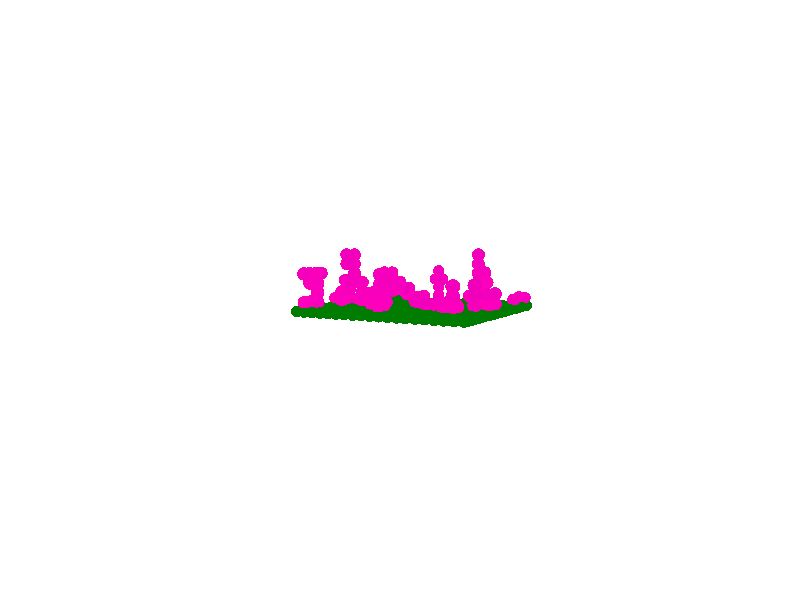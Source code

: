 #include "colors.inc"
#include "shapes.inc"
#include "textures.inc"
#include "metals.inc"
background{White}
union{light_source{<28.94,28.94,-61.38> color White shadowless}
sphere { <0,0,0>,0.600
texture{ pigment{ color rgb<0.0,0.2,0.0>}
finish{ phong 1 metallic}}}
sphere { <1,0,0>,0.600
texture{ pigment{ color rgb<0.0,0.2,0.0>}
finish{ phong 1 metallic}}}
sphere { <2,0,0>,0.600
texture{ pigment{ color rgb<0.0,0.2,0.0>}
finish{ phong 1 metallic}}}
sphere { <3,0,0>,0.600
texture{ pigment{ color rgb<0.0,0.2,0.0>}
finish{ phong 1 metallic}}}
sphere { <4,0,0>,0.600
texture{ pigment{ color rgb<0.0,0.2,0.0>}
finish{ phong 1 metallic}}}
sphere { <5,0,0>,0.600
texture{ pigment{ color rgb<0.0,0.2,0.0>}
finish{ phong 1 metallic}}}
sphere { <6,0,0>,0.600
texture{ pigment{ color rgb<0.0,0.2,0.0>}
finish{ phong 1 metallic}}}
sphere { <7,0,0>,0.600
texture{ pigment{ color rgb<0.0,0.2,0.0>}
finish{ phong 1 metallic}}}
sphere { <8,0,0>,0.600
texture{ pigment{ color rgb<0.0,0.2,0.0>}
finish{ phong 1 metallic}}}
sphere { <9,0,0>,0.600
texture{ pigment{ color rgb<0.0,0.2,0.0>}
finish{ phong 1 metallic}}}
sphere { <10,0,0>,0.600
texture{ pigment{ color rgb<0.0,0.2,0.0>}
finish{ phong 1 metallic}}}
sphere { <11,0,0>,0.600
texture{ pigment{ color rgb<0.0,0.2,0.0>}
finish{ phong 1 metallic}}}
sphere { <12,0,0>,0.600
texture{ pigment{ color rgb<0.0,0.2,0.0>}
finish{ phong 1 metallic}}}
sphere { <13,0,0>,0.600
texture{ pigment{ color rgb<0.0,0.2,0.0>}
finish{ phong 1 metallic}}}
sphere { <14,0,0>,0.600
texture{ pigment{ color rgb<0.0,0.2,0.0>}
finish{ phong 1 metallic}}}
sphere { <15,0,0>,0.600
texture{ pigment{ color rgb<0.0,0.2,0.0>}
finish{ phong 1 metallic}}}
sphere { <16,0,0>,0.600
texture{ pigment{ color rgb<0.0,0.2,0.0>}
finish{ phong 1 metallic}}}
sphere { <17,0,0>,0.600
texture{ pigment{ color rgb<0.0,0.2,0.0>}
finish{ phong 1 metallic}}}
sphere { <18,0,0>,0.600
texture{ pigment{ color rgb<0.0,0.2,0.0>}
finish{ phong 1 metallic}}}
sphere { <19,0,0>,0.600
texture{ pigment{ color rgb<0.0,0.2,0.0>}
finish{ phong 1 metallic}}}
sphere { <0,0,1>,0.600
texture{ pigment{ color rgb<0.0,0.2,0.0>}
finish{ phong 1 metallic}}}
sphere { <1,0,1>,0.600
texture{ pigment{ color rgb<0.0,0.2,0.0>}
finish{ phong 1 metallic}}}
sphere { <2,0,1>,0.600
texture{ pigment{ color rgb<0.0,0.2,0.0>}
finish{ phong 1 metallic}}}
sphere { <3,0,1>,0.600
texture{ pigment{ color rgb<0.0,0.2,0.0>}
finish{ phong 1 metallic}}}
sphere { <4,0,1>,0.600
texture{ pigment{ color rgb<0.0,0.2,0.0>}
finish{ phong 1 metallic}}}
sphere { <5,0,1>,0.600
texture{ pigment{ color rgb<0.0,0.2,0.0>}
finish{ phong 1 metallic}}}
sphere { <6,0,1>,0.600
texture{ pigment{ color rgb<0.0,0.2,0.0>}
finish{ phong 1 metallic}}}
sphere { <7,0,1>,0.600
texture{ pigment{ color rgb<0.0,0.2,0.0>}
finish{ phong 1 metallic}}}
sphere { <8,0,1>,0.600
texture{ pigment{ color rgb<0.0,0.2,0.0>}
finish{ phong 1 metallic}}}
sphere { <9,0,1>,0.600
texture{ pigment{ color rgb<0.0,0.2,0.0>}
finish{ phong 1 metallic}}}
sphere { <10,0,1>,0.600
texture{ pigment{ color rgb<0.0,0.2,0.0>}
finish{ phong 1 metallic}}}
sphere { <11,0,1>,0.600
texture{ pigment{ color rgb<0.0,0.2,0.0>}
finish{ phong 1 metallic}}}
sphere { <12,0,1>,0.600
texture{ pigment{ color rgb<0.0,0.2,0.0>}
finish{ phong 1 metallic}}}
sphere { <13,0,1>,0.600
texture{ pigment{ color rgb<0.0,0.2,0.0>}
finish{ phong 1 metallic}}}
sphere { <14,0,1>,0.600
texture{ pigment{ color rgb<0.0,0.2,0.0>}
finish{ phong 1 metallic}}}
sphere { <15,0,1>,0.600
texture{ pigment{ color rgb<0.0,0.2,0.0>}
finish{ phong 1 metallic}}}
sphere { <16,0,1>,0.600
texture{ pigment{ color rgb<0.0,0.2,0.0>}
finish{ phong 1 metallic}}}
sphere { <17,0,1>,0.600
texture{ pigment{ color rgb<0.0,0.2,0.0>}
finish{ phong 1 metallic}}}
sphere { <18,0,1>,0.600
texture{ pigment{ color rgb<0.0,0.2,0.0>}
finish{ phong 1 metallic}}}
sphere { <19,0,1>,0.600
texture{ pigment{ color rgb<0.0,0.2,0.0>}
finish{ phong 1 metallic}}}
sphere { <0,0,2>,0.600
texture{ pigment{ color rgb<0.0,0.2,0.0>}
finish{ phong 1 metallic}}}
sphere { <1,0,2>,0.600
texture{ pigment{ color rgb<0.0,0.2,0.0>}
finish{ phong 1 metallic}}}
sphere { <2,0,2>,0.600
texture{ pigment{ color rgb<0.0,0.2,0.0>}
finish{ phong 1 metallic}}}
sphere { <3,0,2>,0.600
texture{ pigment{ color rgb<0.0,0.2,0.0>}
finish{ phong 1 metallic}}}
sphere { <4,0,2>,0.600
texture{ pigment{ color rgb<0.0,0.2,0.0>}
finish{ phong 1 metallic}}}
sphere { <5,0,2>,0.600
texture{ pigment{ color rgb<0.0,0.2,0.0>}
finish{ phong 1 metallic}}}
sphere { <6,0,2>,0.600
texture{ pigment{ color rgb<0.0,0.2,0.0>}
finish{ phong 1 metallic}}}
sphere { <7,0,2>,0.600
texture{ pigment{ color rgb<0.0,0.2,0.0>}
finish{ phong 1 metallic}}}
sphere { <8,0,2>,0.600
texture{ pigment{ color rgb<0.0,0.2,0.0>}
finish{ phong 1 metallic}}}
sphere { <9,0,2>,0.600
texture{ pigment{ color rgb<0.0,0.2,0.0>}
finish{ phong 1 metallic}}}
sphere { <10,0,2>,0.600
texture{ pigment{ color rgb<0.0,0.2,0.0>}
finish{ phong 1 metallic}}}
sphere { <11,0,2>,0.600
texture{ pigment{ color rgb<0.0,0.2,0.0>}
finish{ phong 1 metallic}}}
sphere { <12,0,2>,0.600
texture{ pigment{ color rgb<0.0,0.2,0.0>}
finish{ phong 1 metallic}}}
sphere { <13,0,2>,0.600
texture{ pigment{ color rgb<0.0,0.2,0.0>}
finish{ phong 1 metallic}}}
sphere { <14,0,2>,0.600
texture{ pigment{ color rgb<0.0,0.2,0.0>}
finish{ phong 1 metallic}}}
sphere { <15,0,2>,0.600
texture{ pigment{ color rgb<0.0,0.2,0.0>}
finish{ phong 1 metallic}}}
sphere { <16,0,2>,0.600
texture{ pigment{ color rgb<0.0,0.2,0.0>}
finish{ phong 1 metallic}}}
sphere { <17,0,2>,0.600
texture{ pigment{ color rgb<0.0,0.2,0.0>}
finish{ phong 1 metallic}}}
sphere { <18,0,2>,0.600
texture{ pigment{ color rgb<0.0,0.2,0.0>}
finish{ phong 1 metallic}}}
sphere { <19,0,2>,0.600
texture{ pigment{ color rgb<0.0,0.2,0.0>}
finish{ phong 1 metallic}}}
sphere { <0,0,3>,0.600
texture{ pigment{ color rgb<0.0,0.2,0.0>}
finish{ phong 1 metallic}}}
sphere { <1,0,3>,0.600
texture{ pigment{ color rgb<0.0,0.2,0.0>}
finish{ phong 1 metallic}}}
sphere { <2,0,3>,0.600
texture{ pigment{ color rgb<0.0,0.2,0.0>}
finish{ phong 1 metallic}}}
sphere { <3,0,3>,0.600
texture{ pigment{ color rgb<0.0,0.2,0.0>}
finish{ phong 1 metallic}}}
sphere { <4,0,3>,0.600
texture{ pigment{ color rgb<0.0,0.2,0.0>}
finish{ phong 1 metallic}}}
sphere { <5,0,3>,0.600
texture{ pigment{ color rgb<0.0,0.2,0.0>}
finish{ phong 1 metallic}}}
sphere { <6,0,3>,0.600
texture{ pigment{ color rgb<0.0,0.2,0.0>}
finish{ phong 1 metallic}}}
sphere { <7,0,3>,0.600
texture{ pigment{ color rgb<0.0,0.2,0.0>}
finish{ phong 1 metallic}}}
sphere { <8,0,3>,0.600
texture{ pigment{ color rgb<0.0,0.2,0.0>}
finish{ phong 1 metallic}}}
sphere { <9,0,3>,0.600
texture{ pigment{ color rgb<0.0,0.2,0.0>}
finish{ phong 1 metallic}}}
sphere { <10,0,3>,0.600
texture{ pigment{ color rgb<0.0,0.2,0.0>}
finish{ phong 1 metallic}}}
sphere { <11,0,3>,0.600
texture{ pigment{ color rgb<0.0,0.2,0.0>}
finish{ phong 1 metallic}}}
sphere { <12,0,3>,0.600
texture{ pigment{ color rgb<0.0,0.2,0.0>}
finish{ phong 1 metallic}}}
sphere { <13,0,3>,0.600
texture{ pigment{ color rgb<0.0,0.2,0.0>}
finish{ phong 1 metallic}}}
sphere { <14,0,3>,0.600
texture{ pigment{ color rgb<0.0,0.2,0.0>}
finish{ phong 1 metallic}}}
sphere { <15,0,3>,0.600
texture{ pigment{ color rgb<0.0,0.2,0.0>}
finish{ phong 1 metallic}}}
sphere { <16,0,3>,0.600
texture{ pigment{ color rgb<0.0,0.2,0.0>}
finish{ phong 1 metallic}}}
sphere { <17,0,3>,0.600
texture{ pigment{ color rgb<0.0,0.2,0.0>}
finish{ phong 1 metallic}}}
sphere { <18,0,3>,0.600
texture{ pigment{ color rgb<0.0,0.2,0.0>}
finish{ phong 1 metallic}}}
sphere { <19,0,3>,0.600
texture{ pigment{ color rgb<0.0,0.2,0.0>}
finish{ phong 1 metallic}}}
sphere { <0,0,4>,0.600
texture{ pigment{ color rgb<0.0,0.2,0.0>}
finish{ phong 1 metallic}}}
sphere { <1,0,4>,0.600
texture{ pigment{ color rgb<0.0,0.2,0.0>}
finish{ phong 1 metallic}}}
sphere { <2,0,4>,0.600
texture{ pigment{ color rgb<0.0,0.2,0.0>}
finish{ phong 1 metallic}}}
sphere { <3,0,4>,0.600
texture{ pigment{ color rgb<0.0,0.2,0.0>}
finish{ phong 1 metallic}}}
sphere { <4,0,4>,0.600
texture{ pigment{ color rgb<0.0,0.2,0.0>}
finish{ phong 1 metallic}}}
sphere { <5,0,4>,0.600
texture{ pigment{ color rgb<0.0,0.2,0.0>}
finish{ phong 1 metallic}}}
sphere { <6,0,4>,0.600
texture{ pigment{ color rgb<0.0,0.2,0.0>}
finish{ phong 1 metallic}}}
sphere { <7,0,4>,0.600
texture{ pigment{ color rgb<0.0,0.2,0.0>}
finish{ phong 1 metallic}}}
sphere { <8,0,4>,0.600
texture{ pigment{ color rgb<0.0,0.2,0.0>}
finish{ phong 1 metallic}}}
sphere { <9,0,4>,0.600
texture{ pigment{ color rgb<0.0,0.2,0.0>}
finish{ phong 1 metallic}}}
sphere { <10,0,4>,0.600
texture{ pigment{ color rgb<0.0,0.2,0.0>}
finish{ phong 1 metallic}}}
sphere { <11,0,4>,0.600
texture{ pigment{ color rgb<0.0,0.2,0.0>}
finish{ phong 1 metallic}}}
sphere { <12,0,4>,0.600
texture{ pigment{ color rgb<0.0,0.2,0.0>}
finish{ phong 1 metallic}}}
sphere { <13,0,4>,0.600
texture{ pigment{ color rgb<0.0,0.2,0.0>}
finish{ phong 1 metallic}}}
sphere { <14,0,4>,0.600
texture{ pigment{ color rgb<0.0,0.2,0.0>}
finish{ phong 1 metallic}}}
sphere { <15,0,4>,0.600
texture{ pigment{ color rgb<0.0,0.2,0.0>}
finish{ phong 1 metallic}}}
sphere { <16,0,4>,0.600
texture{ pigment{ color rgb<0.0,0.2,0.0>}
finish{ phong 1 metallic}}}
sphere { <17,0,4>,0.600
texture{ pigment{ color rgb<0.0,0.2,0.0>}
finish{ phong 1 metallic}}}
sphere { <18,0,4>,0.600
texture{ pigment{ color rgb<0.0,0.2,0.0>}
finish{ phong 1 metallic}}}
sphere { <19,0,4>,0.600
texture{ pigment{ color rgb<0.0,0.2,0.0>}
finish{ phong 1 metallic}}}
sphere { <0,0,5>,0.600
texture{ pigment{ color rgb<0.0,0.2,0.0>}
finish{ phong 1 metallic}}}
sphere { <1,0,5>,0.600
texture{ pigment{ color rgb<0.0,0.2,0.0>}
finish{ phong 1 metallic}}}
sphere { <2,0,5>,0.600
texture{ pigment{ color rgb<0.0,0.2,0.0>}
finish{ phong 1 metallic}}}
sphere { <3,0,5>,0.600
texture{ pigment{ color rgb<0.0,0.2,0.0>}
finish{ phong 1 metallic}}}
sphere { <4,0,5>,0.600
texture{ pigment{ color rgb<0.0,0.2,0.0>}
finish{ phong 1 metallic}}}
sphere { <5,0,5>,0.600
texture{ pigment{ color rgb<0.0,0.2,0.0>}
finish{ phong 1 metallic}}}
sphere { <6,0,5>,0.600
texture{ pigment{ color rgb<0.0,0.2,0.0>}
finish{ phong 1 metallic}}}
sphere { <7,0,5>,0.600
texture{ pigment{ color rgb<0.0,0.2,0.0>}
finish{ phong 1 metallic}}}
sphere { <8,0,5>,0.600
texture{ pigment{ color rgb<0.0,0.2,0.0>}
finish{ phong 1 metallic}}}
sphere { <9,0,5>,0.600
texture{ pigment{ color rgb<0.0,0.2,0.0>}
finish{ phong 1 metallic}}}
sphere { <10,0,5>,0.600
texture{ pigment{ color rgb<0.0,0.2,0.0>}
finish{ phong 1 metallic}}}
sphere { <11,0,5>,0.600
texture{ pigment{ color rgb<0.0,0.2,0.0>}
finish{ phong 1 metallic}}}
sphere { <12,0,5>,0.600
texture{ pigment{ color rgb<0.0,0.2,0.0>}
finish{ phong 1 metallic}}}
sphere { <13,0,5>,0.600
texture{ pigment{ color rgb<0.0,0.2,0.0>}
finish{ phong 1 metallic}}}
sphere { <14,0,5>,0.600
texture{ pigment{ color rgb<0.0,0.2,0.0>}
finish{ phong 1 metallic}}}
sphere { <15,0,5>,0.600
texture{ pigment{ color rgb<0.0,0.2,0.0>}
finish{ phong 1 metallic}}}
sphere { <16,0,5>,0.600
texture{ pigment{ color rgb<0.0,0.2,0.0>}
finish{ phong 1 metallic}}}
sphere { <17,0,5>,0.600
texture{ pigment{ color rgb<0.0,0.2,0.0>}
finish{ phong 1 metallic}}}
sphere { <18,0,5>,0.600
texture{ pigment{ color rgb<0.0,0.2,0.0>}
finish{ phong 1 metallic}}}
sphere { <19,0,5>,0.600
texture{ pigment{ color rgb<0.0,0.2,0.0>}
finish{ phong 1 metallic}}}
sphere { <0,0,6>,0.600
texture{ pigment{ color rgb<0.0,0.2,0.0>}
finish{ phong 1 metallic}}}
sphere { <1,0,6>,0.600
texture{ pigment{ color rgb<0.0,0.2,0.0>}
finish{ phong 1 metallic}}}
sphere { <2,0,6>,0.600
texture{ pigment{ color rgb<0.0,0.2,0.0>}
finish{ phong 1 metallic}}}
sphere { <3,0,6>,0.600
texture{ pigment{ color rgb<0.0,0.2,0.0>}
finish{ phong 1 metallic}}}
sphere { <4,0,6>,0.600
texture{ pigment{ color rgb<0.0,0.2,0.0>}
finish{ phong 1 metallic}}}
sphere { <5,0,6>,0.600
texture{ pigment{ color rgb<0.0,0.2,0.0>}
finish{ phong 1 metallic}}}
sphere { <6,0,6>,0.600
texture{ pigment{ color rgb<0.0,0.2,0.0>}
finish{ phong 1 metallic}}}
sphere { <7,0,6>,0.600
texture{ pigment{ color rgb<0.0,0.2,0.0>}
finish{ phong 1 metallic}}}
sphere { <8,0,6>,0.600
texture{ pigment{ color rgb<0.0,0.2,0.0>}
finish{ phong 1 metallic}}}
sphere { <9,0,6>,0.600
texture{ pigment{ color rgb<0.0,0.2,0.0>}
finish{ phong 1 metallic}}}
sphere { <10,0,6>,0.600
texture{ pigment{ color rgb<0.0,0.2,0.0>}
finish{ phong 1 metallic}}}
sphere { <11,0,6>,0.600
texture{ pigment{ color rgb<0.0,0.2,0.0>}
finish{ phong 1 metallic}}}
sphere { <12,0,6>,0.600
texture{ pigment{ color rgb<0.0,0.2,0.0>}
finish{ phong 1 metallic}}}
sphere { <13,0,6>,0.600
texture{ pigment{ color rgb<0.0,0.2,0.0>}
finish{ phong 1 metallic}}}
sphere { <14,0,6>,0.600
texture{ pigment{ color rgb<0.0,0.2,0.0>}
finish{ phong 1 metallic}}}
sphere { <15,0,6>,0.600
texture{ pigment{ color rgb<0.0,0.2,0.0>}
finish{ phong 1 metallic}}}
sphere { <16,0,6>,0.600
texture{ pigment{ color rgb<0.0,0.2,0.0>}
finish{ phong 1 metallic}}}
sphere { <17,0,6>,0.600
texture{ pigment{ color rgb<0.0,0.2,0.0>}
finish{ phong 1 metallic}}}
sphere { <18,0,6>,0.600
texture{ pigment{ color rgb<0.0,0.2,0.0>}
finish{ phong 1 metallic}}}
sphere { <19,0,6>,0.600
texture{ pigment{ color rgb<0.0,0.2,0.0>}
finish{ phong 1 metallic}}}
sphere { <0,0,7>,0.600
texture{ pigment{ color rgb<0.0,0.2,0.0>}
finish{ phong 1 metallic}}}
sphere { <1,0,7>,0.600
texture{ pigment{ color rgb<0.0,0.2,0.0>}
finish{ phong 1 metallic}}}
sphere { <2,0,7>,0.600
texture{ pigment{ color rgb<0.0,0.2,0.0>}
finish{ phong 1 metallic}}}
sphere { <3,0,7>,0.600
texture{ pigment{ color rgb<0.0,0.2,0.0>}
finish{ phong 1 metallic}}}
sphere { <4,0,7>,0.600
texture{ pigment{ color rgb<0.0,0.2,0.0>}
finish{ phong 1 metallic}}}
sphere { <5,0,7>,0.600
texture{ pigment{ color rgb<0.0,0.2,0.0>}
finish{ phong 1 metallic}}}
sphere { <6,0,7>,0.600
texture{ pigment{ color rgb<0.0,0.2,0.0>}
finish{ phong 1 metallic}}}
sphere { <7,0,7>,0.600
texture{ pigment{ color rgb<0.0,0.2,0.0>}
finish{ phong 1 metallic}}}
sphere { <8,0,7>,0.600
texture{ pigment{ color rgb<0.0,0.2,0.0>}
finish{ phong 1 metallic}}}
sphere { <9,0,7>,0.600
texture{ pigment{ color rgb<0.0,0.2,0.0>}
finish{ phong 1 metallic}}}
sphere { <10,0,7>,0.600
texture{ pigment{ color rgb<0.0,0.2,0.0>}
finish{ phong 1 metallic}}}
sphere { <11,0,7>,0.600
texture{ pigment{ color rgb<0.0,0.2,0.0>}
finish{ phong 1 metallic}}}
sphere { <12,0,7>,0.600
texture{ pigment{ color rgb<0.0,0.2,0.0>}
finish{ phong 1 metallic}}}
sphere { <13,0,7>,0.600
texture{ pigment{ color rgb<0.0,0.2,0.0>}
finish{ phong 1 metallic}}}
sphere { <14,0,7>,0.600
texture{ pigment{ color rgb<0.0,0.2,0.0>}
finish{ phong 1 metallic}}}
sphere { <15,0,7>,0.600
texture{ pigment{ color rgb<0.0,0.2,0.0>}
finish{ phong 1 metallic}}}
sphere { <16,0,7>,0.600
texture{ pigment{ color rgb<0.0,0.2,0.0>}
finish{ phong 1 metallic}}}
sphere { <17,0,7>,0.600
texture{ pigment{ color rgb<0.0,0.2,0.0>}
finish{ phong 1 metallic}}}
sphere { <18,0,7>,0.600
texture{ pigment{ color rgb<0.0,0.2,0.0>}
finish{ phong 1 metallic}}}
sphere { <19,0,7>,0.600
texture{ pigment{ color rgb<0.0,0.2,0.0>}
finish{ phong 1 metallic}}}
sphere { <0,0,8>,0.600
texture{ pigment{ color rgb<0.0,0.2,0.0>}
finish{ phong 1 metallic}}}
sphere { <1,0,8>,0.600
texture{ pigment{ color rgb<0.0,0.2,0.0>}
finish{ phong 1 metallic}}}
sphere { <2,0,8>,0.600
texture{ pigment{ color rgb<0.0,0.2,0.0>}
finish{ phong 1 metallic}}}
sphere { <3,0,8>,0.600
texture{ pigment{ color rgb<0.0,0.2,0.0>}
finish{ phong 1 metallic}}}
sphere { <4,0,8>,0.600
texture{ pigment{ color rgb<0.0,0.2,0.0>}
finish{ phong 1 metallic}}}
sphere { <5,0,8>,0.600
texture{ pigment{ color rgb<0.0,0.2,0.0>}
finish{ phong 1 metallic}}}
sphere { <6,0,8>,0.600
texture{ pigment{ color rgb<0.0,0.2,0.0>}
finish{ phong 1 metallic}}}
sphere { <7,0,8>,0.600
texture{ pigment{ color rgb<0.0,0.2,0.0>}
finish{ phong 1 metallic}}}
sphere { <8,0,8>,0.600
texture{ pigment{ color rgb<0.0,0.2,0.0>}
finish{ phong 1 metallic}}}
sphere { <9,0,8>,0.600
texture{ pigment{ color rgb<0.0,0.2,0.0>}
finish{ phong 1 metallic}}}
sphere { <10,0,8>,0.600
texture{ pigment{ color rgb<0.0,0.2,0.0>}
finish{ phong 1 metallic}}}
sphere { <11,0,8>,0.600
texture{ pigment{ color rgb<0.0,0.2,0.0>}
finish{ phong 1 metallic}}}
sphere { <12,0,8>,0.600
texture{ pigment{ color rgb<0.0,0.2,0.0>}
finish{ phong 1 metallic}}}
sphere { <13,0,8>,0.600
texture{ pigment{ color rgb<0.0,0.2,0.0>}
finish{ phong 1 metallic}}}
sphere { <14,0,8>,0.600
texture{ pigment{ color rgb<0.0,0.2,0.0>}
finish{ phong 1 metallic}}}
sphere { <15,0,8>,0.600
texture{ pigment{ color rgb<0.0,0.2,0.0>}
finish{ phong 1 metallic}}}
sphere { <16,0,8>,0.600
texture{ pigment{ color rgb<0.0,0.2,0.0>}
finish{ phong 1 metallic}}}
sphere { <17,0,8>,0.600
texture{ pigment{ color rgb<0.0,0.2,0.0>}
finish{ phong 1 metallic}}}
sphere { <18,0,8>,0.600
texture{ pigment{ color rgb<0.0,0.2,0.0>}
finish{ phong 1 metallic}}}
sphere { <19,0,8>,0.600
texture{ pigment{ color rgb<0.0,0.2,0.0>}
finish{ phong 1 metallic}}}
sphere { <0,0,9>,0.600
texture{ pigment{ color rgb<0.0,0.2,0.0>}
finish{ phong 1 metallic}}}
sphere { <1,0,9>,0.600
texture{ pigment{ color rgb<0.0,0.2,0.0>}
finish{ phong 1 metallic}}}
sphere { <2,0,9>,0.600
texture{ pigment{ color rgb<0.0,0.2,0.0>}
finish{ phong 1 metallic}}}
sphere { <3,0,9>,0.600
texture{ pigment{ color rgb<0.0,0.2,0.0>}
finish{ phong 1 metallic}}}
sphere { <4,0,9>,0.600
texture{ pigment{ color rgb<0.0,0.2,0.0>}
finish{ phong 1 metallic}}}
sphere { <5,0,9>,0.600
texture{ pigment{ color rgb<0.0,0.2,0.0>}
finish{ phong 1 metallic}}}
sphere { <6,0,9>,0.600
texture{ pigment{ color rgb<0.0,0.2,0.0>}
finish{ phong 1 metallic}}}
sphere { <7,0,9>,0.600
texture{ pigment{ color rgb<0.0,0.2,0.0>}
finish{ phong 1 metallic}}}
sphere { <8,0,9>,0.600
texture{ pigment{ color rgb<0.0,0.2,0.0>}
finish{ phong 1 metallic}}}
sphere { <9,0,9>,0.600
texture{ pigment{ color rgb<0.0,0.2,0.0>}
finish{ phong 1 metallic}}}
sphere { <10,0,9>,0.600
texture{ pigment{ color rgb<0.0,0.2,0.0>}
finish{ phong 1 metallic}}}
sphere { <11,0,9>,0.600
texture{ pigment{ color rgb<0.0,0.2,0.0>}
finish{ phong 1 metallic}}}
sphere { <12,0,9>,0.600
texture{ pigment{ color rgb<0.0,0.2,0.0>}
finish{ phong 1 metallic}}}
sphere { <13,0,9>,0.600
texture{ pigment{ color rgb<0.0,0.2,0.0>}
finish{ phong 1 metallic}}}
sphere { <14,0,9>,0.600
texture{ pigment{ color rgb<0.0,0.2,0.0>}
finish{ phong 1 metallic}}}
sphere { <15,0,9>,0.600
texture{ pigment{ color rgb<0.0,0.2,0.0>}
finish{ phong 1 metallic}}}
sphere { <16,0,9>,0.600
texture{ pigment{ color rgb<0.0,0.2,0.0>}
finish{ phong 1 metallic}}}
sphere { <17,0,9>,0.600
texture{ pigment{ color rgb<0.0,0.2,0.0>}
finish{ phong 1 metallic}}}
sphere { <18,0,9>,0.600
texture{ pigment{ color rgb<0.0,0.2,0.0>}
finish{ phong 1 metallic}}}
sphere { <19,0,9>,0.600
texture{ pigment{ color rgb<0.0,0.2,0.0>}
finish{ phong 1 metallic}}}
sphere { <0,0,10>,0.600
texture{ pigment{ color rgb<0.0,0.2,0.0>}
finish{ phong 1 metallic}}}
sphere { <1,0,10>,0.600
texture{ pigment{ color rgb<0.0,0.2,0.0>}
finish{ phong 1 metallic}}}
sphere { <2,0,10>,0.600
texture{ pigment{ color rgb<0.0,0.2,0.0>}
finish{ phong 1 metallic}}}
sphere { <3,0,10>,0.600
texture{ pigment{ color rgb<0.0,0.2,0.0>}
finish{ phong 1 metallic}}}
sphere { <4,0,10>,0.600
texture{ pigment{ color rgb<0.0,0.2,0.0>}
finish{ phong 1 metallic}}}
sphere { <5,0,10>,0.600
texture{ pigment{ color rgb<0.0,0.2,0.0>}
finish{ phong 1 metallic}}}
sphere { <6,0,10>,0.600
texture{ pigment{ color rgb<0.0,0.2,0.0>}
finish{ phong 1 metallic}}}
sphere { <7,0,10>,0.600
texture{ pigment{ color rgb<0.0,0.2,0.0>}
finish{ phong 1 metallic}}}
sphere { <8,0,10>,0.600
texture{ pigment{ color rgb<0.0,0.2,0.0>}
finish{ phong 1 metallic}}}
sphere { <9,0,10>,0.600
texture{ pigment{ color rgb<0.0,0.2,0.0>}
finish{ phong 1 metallic}}}
sphere { <10,0,10>,0.600
texture{ pigment{ color rgb<0.0,0.2,0.0>}
finish{ phong 1 metallic}}}
sphere { <11,0,10>,0.600
texture{ pigment{ color rgb<0.0,0.2,0.0>}
finish{ phong 1 metallic}}}
sphere { <12,0,10>,0.600
texture{ pigment{ color rgb<0.0,0.2,0.0>}
finish{ phong 1 metallic}}}
sphere { <13,0,10>,0.600
texture{ pigment{ color rgb<0.0,0.2,0.0>}
finish{ phong 1 metallic}}}
sphere { <14,0,10>,0.600
texture{ pigment{ color rgb<0.0,0.2,0.0>}
finish{ phong 1 metallic}}}
sphere { <15,0,10>,0.600
texture{ pigment{ color rgb<0.0,0.2,0.0>}
finish{ phong 1 metallic}}}
sphere { <16,0,10>,0.600
texture{ pigment{ color rgb<0.0,0.2,0.0>}
finish{ phong 1 metallic}}}
sphere { <17,0,10>,0.600
texture{ pigment{ color rgb<0.0,0.2,0.0>}
finish{ phong 1 metallic}}}
sphere { <18,0,10>,0.600
texture{ pigment{ color rgb<0.0,0.2,0.0>}
finish{ phong 1 metallic}}}
sphere { <19,0,10>,0.600
texture{ pigment{ color rgb<0.0,0.2,0.0>}
finish{ phong 1 metallic}}}
sphere { <0,0,11>,0.600
texture{ pigment{ color rgb<0.0,0.2,0.0>}
finish{ phong 1 metallic}}}
sphere { <1,0,11>,0.600
texture{ pigment{ color rgb<0.0,0.2,0.0>}
finish{ phong 1 metallic}}}
sphere { <2,0,11>,0.600
texture{ pigment{ color rgb<0.0,0.2,0.0>}
finish{ phong 1 metallic}}}
sphere { <3,0,11>,0.600
texture{ pigment{ color rgb<0.0,0.2,0.0>}
finish{ phong 1 metallic}}}
sphere { <4,0,11>,0.600
texture{ pigment{ color rgb<0.0,0.2,0.0>}
finish{ phong 1 metallic}}}
sphere { <5,0,11>,0.600
texture{ pigment{ color rgb<0.0,0.2,0.0>}
finish{ phong 1 metallic}}}
sphere { <6,0,11>,0.600
texture{ pigment{ color rgb<0.0,0.2,0.0>}
finish{ phong 1 metallic}}}
sphere { <7,0,11>,0.600
texture{ pigment{ color rgb<0.0,0.2,0.0>}
finish{ phong 1 metallic}}}
sphere { <8,0,11>,0.600
texture{ pigment{ color rgb<0.0,0.2,0.0>}
finish{ phong 1 metallic}}}
sphere { <9,0,11>,0.600
texture{ pigment{ color rgb<0.0,0.2,0.0>}
finish{ phong 1 metallic}}}
sphere { <10,0,11>,0.600
texture{ pigment{ color rgb<0.0,0.2,0.0>}
finish{ phong 1 metallic}}}
sphere { <11,0,11>,0.600
texture{ pigment{ color rgb<0.0,0.2,0.0>}
finish{ phong 1 metallic}}}
sphere { <12,0,11>,0.600
texture{ pigment{ color rgb<0.0,0.2,0.0>}
finish{ phong 1 metallic}}}
sphere { <13,0,11>,0.600
texture{ pigment{ color rgb<0.0,0.2,0.0>}
finish{ phong 1 metallic}}}
sphere { <14,0,11>,0.600
texture{ pigment{ color rgb<0.0,0.2,0.0>}
finish{ phong 1 metallic}}}
sphere { <15,0,11>,0.600
texture{ pigment{ color rgb<0.0,0.2,0.0>}
finish{ phong 1 metallic}}}
sphere { <16,0,11>,0.600
texture{ pigment{ color rgb<0.0,0.2,0.0>}
finish{ phong 1 metallic}}}
sphere { <17,0,11>,0.600
texture{ pigment{ color rgb<0.0,0.2,0.0>}
finish{ phong 1 metallic}}}
sphere { <18,0,11>,0.600
texture{ pigment{ color rgb<0.0,0.2,0.0>}
finish{ phong 1 metallic}}}
sphere { <19,0,11>,0.600
texture{ pigment{ color rgb<0.0,0.2,0.0>}
finish{ phong 1 metallic}}}
sphere { <0,0,12>,0.600
texture{ pigment{ color rgb<0.0,0.2,0.0>}
finish{ phong 1 metallic}}}
sphere { <1,0,12>,0.600
texture{ pigment{ color rgb<0.0,0.2,0.0>}
finish{ phong 1 metallic}}}
sphere { <2,0,12>,0.600
texture{ pigment{ color rgb<0.0,0.2,0.0>}
finish{ phong 1 metallic}}}
sphere { <3,0,12>,0.600
texture{ pigment{ color rgb<0.0,0.2,0.0>}
finish{ phong 1 metallic}}}
sphere { <4,0,12>,0.600
texture{ pigment{ color rgb<0.0,0.2,0.0>}
finish{ phong 1 metallic}}}
sphere { <5,0,12>,0.600
texture{ pigment{ color rgb<0.0,0.2,0.0>}
finish{ phong 1 metallic}}}
sphere { <6,0,12>,0.600
texture{ pigment{ color rgb<0.0,0.2,0.0>}
finish{ phong 1 metallic}}}
sphere { <7,0,12>,0.600
texture{ pigment{ color rgb<0.0,0.2,0.0>}
finish{ phong 1 metallic}}}
sphere { <8,0,12>,0.600
texture{ pigment{ color rgb<0.0,0.2,0.0>}
finish{ phong 1 metallic}}}
sphere { <9,0,12>,0.600
texture{ pigment{ color rgb<0.0,0.2,0.0>}
finish{ phong 1 metallic}}}
sphere { <10,0,12>,0.600
texture{ pigment{ color rgb<0.0,0.2,0.0>}
finish{ phong 1 metallic}}}
sphere { <11,0,12>,0.600
texture{ pigment{ color rgb<0.0,0.2,0.0>}
finish{ phong 1 metallic}}}
sphere { <12,0,12>,0.600
texture{ pigment{ color rgb<0.0,0.2,0.0>}
finish{ phong 1 metallic}}}
sphere { <13,0,12>,0.600
texture{ pigment{ color rgb<0.0,0.2,0.0>}
finish{ phong 1 metallic}}}
sphere { <14,0,12>,0.600
texture{ pigment{ color rgb<0.0,0.2,0.0>}
finish{ phong 1 metallic}}}
sphere { <15,0,12>,0.600
texture{ pigment{ color rgb<0.0,0.2,0.0>}
finish{ phong 1 metallic}}}
sphere { <16,0,12>,0.600
texture{ pigment{ color rgb<0.0,0.2,0.0>}
finish{ phong 1 metallic}}}
sphere { <17,0,12>,0.600
texture{ pigment{ color rgb<0.0,0.2,0.0>}
finish{ phong 1 metallic}}}
sphere { <18,0,12>,0.600
texture{ pigment{ color rgb<0.0,0.2,0.0>}
finish{ phong 1 metallic}}}
sphere { <19,0,12>,0.600
texture{ pigment{ color rgb<0.0,0.2,0.0>}
finish{ phong 1 metallic}}}
sphere { <0,0,13>,0.600
texture{ pigment{ color rgb<0.0,0.2,0.0>}
finish{ phong 1 metallic}}}
sphere { <1,0,13>,0.600
texture{ pigment{ color rgb<0.0,0.2,0.0>}
finish{ phong 1 metallic}}}
sphere { <2,0,13>,0.600
texture{ pigment{ color rgb<0.0,0.2,0.0>}
finish{ phong 1 metallic}}}
sphere { <3,0,13>,0.600
texture{ pigment{ color rgb<0.0,0.2,0.0>}
finish{ phong 1 metallic}}}
sphere { <4,0,13>,0.600
texture{ pigment{ color rgb<0.0,0.2,0.0>}
finish{ phong 1 metallic}}}
sphere { <5,0,13>,0.600
texture{ pigment{ color rgb<0.0,0.2,0.0>}
finish{ phong 1 metallic}}}
sphere { <6,0,13>,0.600
texture{ pigment{ color rgb<0.0,0.2,0.0>}
finish{ phong 1 metallic}}}
sphere { <7,0,13>,0.600
texture{ pigment{ color rgb<0.0,0.2,0.0>}
finish{ phong 1 metallic}}}
sphere { <8,0,13>,0.600
texture{ pigment{ color rgb<0.0,0.2,0.0>}
finish{ phong 1 metallic}}}
sphere { <9,0,13>,0.600
texture{ pigment{ color rgb<0.0,0.2,0.0>}
finish{ phong 1 metallic}}}
sphere { <10,0,13>,0.600
texture{ pigment{ color rgb<0.0,0.2,0.0>}
finish{ phong 1 metallic}}}
sphere { <11,0,13>,0.600
texture{ pigment{ color rgb<0.0,0.2,0.0>}
finish{ phong 1 metallic}}}
sphere { <12,0,13>,0.600
texture{ pigment{ color rgb<0.0,0.2,0.0>}
finish{ phong 1 metallic}}}
sphere { <13,0,13>,0.600
texture{ pigment{ color rgb<0.0,0.2,0.0>}
finish{ phong 1 metallic}}}
sphere { <14,0,13>,0.600
texture{ pigment{ color rgb<0.0,0.2,0.0>}
finish{ phong 1 metallic}}}
sphere { <15,0,13>,0.600
texture{ pigment{ color rgb<0.0,0.2,0.0>}
finish{ phong 1 metallic}}}
sphere { <16,0,13>,0.600
texture{ pigment{ color rgb<0.0,0.2,0.0>}
finish{ phong 1 metallic}}}
sphere { <17,0,13>,0.600
texture{ pigment{ color rgb<0.0,0.2,0.0>}
finish{ phong 1 metallic}}}
sphere { <18,0,13>,0.600
texture{ pigment{ color rgb<0.0,0.2,0.0>}
finish{ phong 1 metallic}}}
sphere { <19,0,13>,0.600
texture{ pigment{ color rgb<0.0,0.2,0.0>}
finish{ phong 1 metallic}}}
sphere { <0,0,14>,0.600
texture{ pigment{ color rgb<0.0,0.2,0.0>}
finish{ phong 1 metallic}}}
sphere { <1,0,14>,0.600
texture{ pigment{ color rgb<0.0,0.2,0.0>}
finish{ phong 1 metallic}}}
sphere { <2,0,14>,0.600
texture{ pigment{ color rgb<0.0,0.2,0.0>}
finish{ phong 1 metallic}}}
sphere { <3,0,14>,0.600
texture{ pigment{ color rgb<0.0,0.2,0.0>}
finish{ phong 1 metallic}}}
sphere { <4,0,14>,0.600
texture{ pigment{ color rgb<0.0,0.2,0.0>}
finish{ phong 1 metallic}}}
sphere { <5,0,14>,0.600
texture{ pigment{ color rgb<0.0,0.2,0.0>}
finish{ phong 1 metallic}}}
sphere { <6,0,14>,0.600
texture{ pigment{ color rgb<0.0,0.2,0.0>}
finish{ phong 1 metallic}}}
sphere { <7,0,14>,0.600
texture{ pigment{ color rgb<0.0,0.2,0.0>}
finish{ phong 1 metallic}}}
sphere { <8,0,14>,0.600
texture{ pigment{ color rgb<0.0,0.2,0.0>}
finish{ phong 1 metallic}}}
sphere { <9,0,14>,0.600
texture{ pigment{ color rgb<0.0,0.2,0.0>}
finish{ phong 1 metallic}}}
sphere { <10,0,14>,0.600
texture{ pigment{ color rgb<0.0,0.2,0.0>}
finish{ phong 1 metallic}}}
sphere { <11,0,14>,0.600
texture{ pigment{ color rgb<0.0,0.2,0.0>}
finish{ phong 1 metallic}}}
sphere { <12,0,14>,0.600
texture{ pigment{ color rgb<0.0,0.2,0.0>}
finish{ phong 1 metallic}}}
sphere { <13,0,14>,0.600
texture{ pigment{ color rgb<0.0,0.2,0.0>}
finish{ phong 1 metallic}}}
sphere { <14,0,14>,0.600
texture{ pigment{ color rgb<0.0,0.2,0.0>}
finish{ phong 1 metallic}}}
sphere { <15,0,14>,0.600
texture{ pigment{ color rgb<0.0,0.2,0.0>}
finish{ phong 1 metallic}}}
sphere { <16,0,14>,0.600
texture{ pigment{ color rgb<0.0,0.2,0.0>}
finish{ phong 1 metallic}}}
sphere { <17,0,14>,0.600
texture{ pigment{ color rgb<0.0,0.2,0.0>}
finish{ phong 1 metallic}}}
sphere { <18,0,14>,0.600
texture{ pigment{ color rgb<0.0,0.2,0.0>}
finish{ phong 1 metallic}}}
sphere { <19,0,14>,0.600
texture{ pigment{ color rgb<0.0,0.2,0.0>}
finish{ phong 1 metallic}}}
sphere { <0,0,15>,0.600
texture{ pigment{ color rgb<0.0,0.2,0.0>}
finish{ phong 1 metallic}}}
sphere { <1,0,15>,0.600
texture{ pigment{ color rgb<0.0,0.2,0.0>}
finish{ phong 1 metallic}}}
sphere { <2,0,15>,0.600
texture{ pigment{ color rgb<0.0,0.2,0.0>}
finish{ phong 1 metallic}}}
sphere { <3,0,15>,0.600
texture{ pigment{ color rgb<0.0,0.2,0.0>}
finish{ phong 1 metallic}}}
sphere { <4,0,15>,0.600
texture{ pigment{ color rgb<0.0,0.2,0.0>}
finish{ phong 1 metallic}}}
sphere { <5,0,15>,0.600
texture{ pigment{ color rgb<0.0,0.2,0.0>}
finish{ phong 1 metallic}}}
sphere { <6,0,15>,0.600
texture{ pigment{ color rgb<0.0,0.2,0.0>}
finish{ phong 1 metallic}}}
sphere { <7,0,15>,0.600
texture{ pigment{ color rgb<0.0,0.2,0.0>}
finish{ phong 1 metallic}}}
sphere { <8,0,15>,0.600
texture{ pigment{ color rgb<0.0,0.2,0.0>}
finish{ phong 1 metallic}}}
sphere { <9,0,15>,0.600
texture{ pigment{ color rgb<0.0,0.2,0.0>}
finish{ phong 1 metallic}}}
sphere { <10,0,15>,0.600
texture{ pigment{ color rgb<0.0,0.2,0.0>}
finish{ phong 1 metallic}}}
sphere { <11,0,15>,0.600
texture{ pigment{ color rgb<0.0,0.2,0.0>}
finish{ phong 1 metallic}}}
sphere { <12,0,15>,0.600
texture{ pigment{ color rgb<0.0,0.2,0.0>}
finish{ phong 1 metallic}}}
sphere { <13,0,15>,0.600
texture{ pigment{ color rgb<0.0,0.2,0.0>}
finish{ phong 1 metallic}}}
sphere { <14,0,15>,0.600
texture{ pigment{ color rgb<0.0,0.2,0.0>}
finish{ phong 1 metallic}}}
sphere { <15,0,15>,0.600
texture{ pigment{ color rgb<0.0,0.2,0.0>}
finish{ phong 1 metallic}}}
sphere { <16,0,15>,0.600
texture{ pigment{ color rgb<0.0,0.2,0.0>}
finish{ phong 1 metallic}}}
sphere { <17,0,15>,0.600
texture{ pigment{ color rgb<0.0,0.2,0.0>}
finish{ phong 1 metallic}}}
sphere { <18,0,15>,0.600
texture{ pigment{ color rgb<0.0,0.2,0.0>}
finish{ phong 1 metallic}}}
sphere { <19,0,15>,0.600
texture{ pigment{ color rgb<0.0,0.2,0.0>}
finish{ phong 1 metallic}}}
sphere { <0,0,16>,0.600
texture{ pigment{ color rgb<0.0,0.2,0.0>}
finish{ phong 1 metallic}}}
sphere { <1,0,16>,0.600
texture{ pigment{ color rgb<0.0,0.2,0.0>}
finish{ phong 1 metallic}}}
sphere { <2,0,16>,0.600
texture{ pigment{ color rgb<0.0,0.2,0.0>}
finish{ phong 1 metallic}}}
sphere { <3,0,16>,0.600
texture{ pigment{ color rgb<0.0,0.2,0.0>}
finish{ phong 1 metallic}}}
sphere { <4,0,16>,0.600
texture{ pigment{ color rgb<0.0,0.2,0.0>}
finish{ phong 1 metallic}}}
sphere { <5,0,16>,0.600
texture{ pigment{ color rgb<0.0,0.2,0.0>}
finish{ phong 1 metallic}}}
sphere { <6,0,16>,0.600
texture{ pigment{ color rgb<0.0,0.2,0.0>}
finish{ phong 1 metallic}}}
sphere { <7,0,16>,0.600
texture{ pigment{ color rgb<0.0,0.2,0.0>}
finish{ phong 1 metallic}}}
sphere { <8,0,16>,0.600
texture{ pigment{ color rgb<0.0,0.2,0.0>}
finish{ phong 1 metallic}}}
sphere { <9,0,16>,0.600
texture{ pigment{ color rgb<0.0,0.2,0.0>}
finish{ phong 1 metallic}}}
sphere { <10,0,16>,0.600
texture{ pigment{ color rgb<0.0,0.2,0.0>}
finish{ phong 1 metallic}}}
sphere { <11,0,16>,0.600
texture{ pigment{ color rgb<0.0,0.2,0.0>}
finish{ phong 1 metallic}}}
sphere { <12,0,16>,0.600
texture{ pigment{ color rgb<0.0,0.2,0.0>}
finish{ phong 1 metallic}}}
sphere { <13,0,16>,0.600
texture{ pigment{ color rgb<0.0,0.2,0.0>}
finish{ phong 1 metallic}}}
sphere { <14,0,16>,0.600
texture{ pigment{ color rgb<0.0,0.2,0.0>}
finish{ phong 1 metallic}}}
sphere { <15,0,16>,0.600
texture{ pigment{ color rgb<0.0,0.2,0.0>}
finish{ phong 1 metallic}}}
sphere { <16,0,16>,0.600
texture{ pigment{ color rgb<0.0,0.2,0.0>}
finish{ phong 1 metallic}}}
sphere { <17,0,16>,0.600
texture{ pigment{ color rgb<0.0,0.2,0.0>}
finish{ phong 1 metallic}}}
sphere { <18,0,16>,0.600
texture{ pigment{ color rgb<0.0,0.2,0.0>}
finish{ phong 1 metallic}}}
sphere { <19,0,16>,0.600
texture{ pigment{ color rgb<0.0,0.2,0.0>}
finish{ phong 1 metallic}}}
sphere { <0,0,17>,0.600
texture{ pigment{ color rgb<0.0,0.2,0.0>}
finish{ phong 1 metallic}}}
sphere { <1,0,17>,0.600
texture{ pigment{ color rgb<0.0,0.2,0.0>}
finish{ phong 1 metallic}}}
sphere { <2,0,17>,0.600
texture{ pigment{ color rgb<0.0,0.2,0.0>}
finish{ phong 1 metallic}}}
sphere { <3,0,17>,0.600
texture{ pigment{ color rgb<0.0,0.2,0.0>}
finish{ phong 1 metallic}}}
sphere { <4,0,17>,0.600
texture{ pigment{ color rgb<0.0,0.2,0.0>}
finish{ phong 1 metallic}}}
sphere { <5,0,17>,0.600
texture{ pigment{ color rgb<0.0,0.2,0.0>}
finish{ phong 1 metallic}}}
sphere { <6,0,17>,0.600
texture{ pigment{ color rgb<0.0,0.2,0.0>}
finish{ phong 1 metallic}}}
sphere { <7,0,17>,0.600
texture{ pigment{ color rgb<0.0,0.2,0.0>}
finish{ phong 1 metallic}}}
sphere { <8,0,17>,0.600
texture{ pigment{ color rgb<0.0,0.2,0.0>}
finish{ phong 1 metallic}}}
sphere { <9,0,17>,0.600
texture{ pigment{ color rgb<0.0,0.2,0.0>}
finish{ phong 1 metallic}}}
sphere { <10,0,17>,0.600
texture{ pigment{ color rgb<0.0,0.2,0.0>}
finish{ phong 1 metallic}}}
sphere { <11,0,17>,0.600
texture{ pigment{ color rgb<0.0,0.2,0.0>}
finish{ phong 1 metallic}}}
sphere { <12,0,17>,0.600
texture{ pigment{ color rgb<0.0,0.2,0.0>}
finish{ phong 1 metallic}}}
sphere { <13,0,17>,0.600
texture{ pigment{ color rgb<0.0,0.2,0.0>}
finish{ phong 1 metallic}}}
sphere { <14,0,17>,0.600
texture{ pigment{ color rgb<0.0,0.2,0.0>}
finish{ phong 1 metallic}}}
sphere { <15,0,17>,0.600
texture{ pigment{ color rgb<0.0,0.2,0.0>}
finish{ phong 1 metallic}}}
sphere { <16,0,17>,0.600
texture{ pigment{ color rgb<0.0,0.2,0.0>}
finish{ phong 1 metallic}}}
sphere { <17,0,17>,0.600
texture{ pigment{ color rgb<0.0,0.2,0.0>}
finish{ phong 1 metallic}}}
sphere { <18,0,17>,0.600
texture{ pigment{ color rgb<0.0,0.2,0.0>}
finish{ phong 1 metallic}}}
sphere { <19,0,17>,0.600
texture{ pigment{ color rgb<0.0,0.2,0.0>}
finish{ phong 1 metallic}}}
sphere { <0,0,18>,0.600
texture{ pigment{ color rgb<0.0,0.2,0.0>}
finish{ phong 1 metallic}}}
sphere { <1,0,18>,0.600
texture{ pigment{ color rgb<0.0,0.2,0.0>}
finish{ phong 1 metallic}}}
sphere { <2,0,18>,0.600
texture{ pigment{ color rgb<0.0,0.2,0.0>}
finish{ phong 1 metallic}}}
sphere { <3,0,18>,0.600
texture{ pigment{ color rgb<0.0,0.2,0.0>}
finish{ phong 1 metallic}}}
sphere { <4,0,18>,0.600
texture{ pigment{ color rgb<0.0,0.2,0.0>}
finish{ phong 1 metallic}}}
sphere { <5,0,18>,0.600
texture{ pigment{ color rgb<0.0,0.2,0.0>}
finish{ phong 1 metallic}}}
sphere { <6,0,18>,0.600
texture{ pigment{ color rgb<0.0,0.2,0.0>}
finish{ phong 1 metallic}}}
sphere { <7,0,18>,0.600
texture{ pigment{ color rgb<0.0,0.2,0.0>}
finish{ phong 1 metallic}}}
sphere { <8,0,18>,0.600
texture{ pigment{ color rgb<0.0,0.2,0.0>}
finish{ phong 1 metallic}}}
sphere { <9,0,18>,0.600
texture{ pigment{ color rgb<0.0,0.2,0.0>}
finish{ phong 1 metallic}}}
sphere { <10,0,18>,0.600
texture{ pigment{ color rgb<0.0,0.2,0.0>}
finish{ phong 1 metallic}}}
sphere { <11,0,18>,0.600
texture{ pigment{ color rgb<0.0,0.2,0.0>}
finish{ phong 1 metallic}}}
sphere { <12,0,18>,0.600
texture{ pigment{ color rgb<0.0,0.2,0.0>}
finish{ phong 1 metallic}}}
sphere { <13,0,18>,0.600
texture{ pigment{ color rgb<0.0,0.2,0.0>}
finish{ phong 1 metallic}}}
sphere { <14,0,18>,0.600
texture{ pigment{ color rgb<0.0,0.2,0.0>}
finish{ phong 1 metallic}}}
sphere { <15,0,18>,0.600
texture{ pigment{ color rgb<0.0,0.2,0.0>}
finish{ phong 1 metallic}}}
sphere { <16,0,18>,0.600
texture{ pigment{ color rgb<0.0,0.2,0.0>}
finish{ phong 1 metallic}}}
sphere { <17,0,18>,0.600
texture{ pigment{ color rgb<0.0,0.2,0.0>}
finish{ phong 1 metallic}}}
sphere { <18,0,18>,0.600
texture{ pigment{ color rgb<0.0,0.2,0.0>}
finish{ phong 1 metallic}}}
sphere { <19,0,18>,0.600
texture{ pigment{ color rgb<0.0,0.2,0.0>}
finish{ phong 1 metallic}}}
sphere { <0,0,19>,0.600
texture{ pigment{ color rgb<0.0,0.2,0.0>}
finish{ phong 1 metallic}}}
sphere { <1,0,19>,0.600
texture{ pigment{ color rgb<0.0,0.2,0.0>}
finish{ phong 1 metallic}}}
sphere { <2,0,19>,0.600
texture{ pigment{ color rgb<0.0,0.2,0.0>}
finish{ phong 1 metallic}}}
sphere { <3,0,19>,0.600
texture{ pigment{ color rgb<0.0,0.2,0.0>}
finish{ phong 1 metallic}}}
sphere { <4,0,19>,0.600
texture{ pigment{ color rgb<0.0,0.2,0.0>}
finish{ phong 1 metallic}}}
sphere { <5,0,19>,0.600
texture{ pigment{ color rgb<0.0,0.2,0.0>}
finish{ phong 1 metallic}}}
sphere { <6,0,19>,0.600
texture{ pigment{ color rgb<0.0,0.2,0.0>}
finish{ phong 1 metallic}}}
sphere { <7,0,19>,0.600
texture{ pigment{ color rgb<0.0,0.2,0.0>}
finish{ phong 1 metallic}}}
sphere { <8,0,19>,0.600
texture{ pigment{ color rgb<0.0,0.2,0.0>}
finish{ phong 1 metallic}}}
sphere { <9,0,19>,0.600
texture{ pigment{ color rgb<0.0,0.2,0.0>}
finish{ phong 1 metallic}}}
sphere { <10,0,19>,0.600
texture{ pigment{ color rgb<0.0,0.2,0.0>}
finish{ phong 1 metallic}}}
sphere { <11,0,19>,0.600
texture{ pigment{ color rgb<0.0,0.2,0.0>}
finish{ phong 1 metallic}}}
sphere { <12,0,19>,0.600
texture{ pigment{ color rgb<0.0,0.2,0.0>}
finish{ phong 1 metallic}}}
sphere { <13,0,19>,0.600
texture{ pigment{ color rgb<0.0,0.2,0.0>}
finish{ phong 1 metallic}}}
sphere { <14,0,19>,0.600
texture{ pigment{ color rgb<0.0,0.2,0.0>}
finish{ phong 1 metallic}}}
sphere { <15,0,19>,0.600
texture{ pigment{ color rgb<0.0,0.2,0.0>}
finish{ phong 1 metallic}}}
sphere { <16,0,19>,0.600
texture{ pigment{ color rgb<0.0,0.2,0.0>}
finish{ phong 1 metallic}}}
sphere { <17,0,19>,0.600
texture{ pigment{ color rgb<0.0,0.2,0.0>}
finish{ phong 1 metallic}}}
sphere { <18,0,19>,0.600
texture{ pigment{ color rgb<0.0,0.2,0.0>}
finish{ phong 1 metallic}}}
sphere { <19,0,19>,0.600
texture{ pigment{ color rgb<0.0,0.2,0.0>}
finish{ phong 1 metallic}}}
sphere { <7,1,9>,0.600
texture{ pigment{ color rgb<0.0,0.2,0.0>}
finish{ phong 1 metallic}}}
sphere { <1,1,19>,0.700
texture{ pigment{ color rgb<0.998864,0.0,0.5>}
finish{ phong 1 metallic}}}
sphere { <1,1,0>,0.700
texture{ pigment{ color rgb<0.997727,0.0,0.5>}
finish{ phong 1 metallic}}}
sphere { <16,1,11>,0.700
texture{ pigment{ color rgb<0.996591,0.0,0.5>}
finish{ phong 1 metallic}}}
sphere { <7,1,4>,0.700
texture{ pigment{ color rgb<0.995455,0.0,0.5>}
finish{ phong 1 metallic}}}
sphere { <2,1,11>,0.700
texture{ pigment{ color rgb<0.994318,0.0,0.5>}
finish{ phong 1 metallic}}}
sphere { <2,1,7>,0.700
texture{ pigment{ color rgb<0.993182,0.0,0.5>}
finish{ phong 1 metallic}}}
sphere { <5,1,5>,0.700
texture{ pigment{ color rgb<0.992045,0.0,0.5>}
finish{ phong 1 metallic}}}
sphere { <8,1,2>,0.700
texture{ pigment{ color rgb<0.990909,0.0,0.5>}
finish{ phong 1 metallic}}}
sphere { <17,1,2>,0.700
texture{ pigment{ color rgb<0.989773,0.0,0.5>}
finish{ phong 1 metallic}}}
sphere { <17,1,3>,0.700
texture{ pigment{ color rgb<0.988636,0.0,0.5>}
finish{ phong 1 metallic}}}
sphere { <11,1,16>,0.700
texture{ pigment{ color rgb<0.987500,0.0,0.5>}
finish{ phong 1 metallic}}}
sphere { <14,1,8>,0.700
texture{ pigment{ color rgb<0.986364,0.0,0.5>}
finish{ phong 1 metallic}}}
sphere { <0,1,7>,0.700
texture{ pigment{ color rgb<0.985227,0.0,0.5>}
finish{ phong 1 metallic}}}
sphere { <16,2,11>,0.700
texture{ pigment{ color rgb<0.984091,0.0,0.5>}
finish{ phong 1 metallic}}}
sphere { <16,3,11>,0.700
texture{ pigment{ color rgb<0.982955,0.0,0.5>}
finish{ phong 1 metallic}}}
sphere { <3,1,19>,0.700
texture{ pigment{ color rgb<0.981818,0.0,0.5>}
finish{ phong 1 metallic}}}
sphere { <17,3,11>,0.700
texture{ pigment{ color rgb<0.980682,0.0,0.5>}
finish{ phong 1 metallic}}}
sphere { <14,1,14>,0.700
texture{ pigment{ color rgb<0.979545,0.0,0.5>}
finish{ phong 1 metallic}}}
sphere { <10,1,1>,0.700
texture{ pigment{ color rgb<0.978409,0.0,0.5>}
finish{ phong 1 metallic}}}
sphere { <1,1,1>,0.700
texture{ pigment{ color rgb<0.977273,0.0,0.5>}
finish{ phong 1 metallic}}}
sphere { <0,1,10>,0.700
texture{ pigment{ color rgb<0.976136,0.0,0.5>}
finish{ phong 1 metallic}}}
sphere { <10,1,0>,0.700
texture{ pigment{ color rgb<0.975000,0.0,0.5>}
finish{ phong 1 metallic}}}
sphere { <8,1,5>,0.700
texture{ pigment{ color rgb<0.973864,0.0,0.5>}
finish{ phong 1 metallic}}}
sphere { <6,1,14>,0.700
texture{ pigment{ color rgb<0.972727,0.0,0.5>}
finish{ phong 1 metallic}}}
sphere { <7,2,9>,0.700
texture{ pigment{ color rgb<0.971591,0.0,0.5>}
finish{ phong 1 metallic}}}
sphere { <3,1,4>,0.700
texture{ pigment{ color rgb<0.970455,0.0,0.5>}
finish{ phong 1 metallic}}}
sphere { <19,1,6>,0.700
texture{ pigment{ color rgb<0.969318,0.0,0.5>}
finish{ phong 1 metallic}}}
sphere { <7,2,4>,0.700
texture{ pigment{ color rgb<0.968182,0.0,0.5>}
finish{ phong 1 metallic}}}
sphere { <5,1,15>,0.700
texture{ pigment{ color rgb<0.967045,0.0,0.5>}
finish{ phong 1 metallic}}}
sphere { <8,1,18>,0.700
texture{ pigment{ color rgb<0.965909,0.0,0.5>}
finish{ phong 1 metallic}}}
sphere { <0,2,10>,0.700
texture{ pigment{ color rgb<0.964773,0.0,0.5>}
finish{ phong 1 metallic}}}
sphere { <2,1,1>,0.700
texture{ pigment{ color rgb<0.963636,0.0,0.5>}
finish{ phong 1 metallic}}}
sphere { <16,1,2>,0.700
texture{ pigment{ color rgb<0.962500,0.0,0.5>}
finish{ phong 1 metallic}}}
sphere { <19,1,18>,0.700
texture{ pigment{ color rgb<0.961364,0.0,0.5>}
finish{ phong 1 metallic}}}
sphere { <0,1,15>,0.700
texture{ pigment{ color rgb<0.960227,0.0,0.5>}
finish{ phong 1 metallic}}}
sphere { <12,1,18>,0.700
texture{ pigment{ color rgb<0.959091,0.0,0.5>}
finish{ phong 1 metallic}}}
sphere { <3,1,17>,0.700
texture{ pigment{ color rgb<0.957955,0.0,0.5>}
finish{ phong 1 metallic}}}
sphere { <3,1,7>,0.700
texture{ pigment{ color rgb<0.956818,0.0,0.5>}
finish{ phong 1 metallic}}}
sphere { <2,2,1>,0.700
texture{ pigment{ color rgb<0.955682,0.0,0.5>}
finish{ phong 1 metallic}}}
sphere { <3,2,4>,0.700
texture{ pigment{ color rgb<0.954545,0.0,0.5>}
finish{ phong 1 metallic}}}
sphere { <18,1,19>,0.700
texture{ pigment{ color rgb<0.953409,0.0,0.5>}
finish{ phong 1 metallic}}}
sphere { <8,2,2>,0.700
texture{ pigment{ color rgb<0.952273,0.0,0.5>}
finish{ phong 1 metallic}}}
sphere { <16,1,4>,0.700
texture{ pigment{ color rgb<0.951136,0.0,0.5>}
finish{ phong 1 metallic}}}
sphere { <3,1,14>,0.700
texture{ pigment{ color rgb<0.950000,0.0,0.5>}
finish{ phong 1 metallic}}}
sphere { <19,1,8>,0.700
texture{ pigment{ color rgb<0.948864,0.0,0.5>}
finish{ phong 1 metallic}}}
sphere { <5,2,5>,0.700
texture{ pigment{ color rgb<0.947727,0.0,0.5>}
finish{ phong 1 metallic}}}
sphere { <2,3,1>,0.700
texture{ pigment{ color rgb<0.946591,0.0,0.5>}
finish{ phong 1 metallic}}}
sphere { <7,2,8>,0.700
texture{ pigment{ color rgb<0.945455,0.0,0.5>}
finish{ phong 1 metallic}}}
sphere { <1,3,1>,0.700
texture{ pigment{ color rgb<0.944318,0.0,0.5>}
finish{ phong 1 metallic}}}
sphere { <7,3,8>,0.700
texture{ pigment{ color rgb<0.943182,0.0,0.5>}
finish{ phong 1 metallic}}}
sphere { <0,3,10>,0.700
texture{ pigment{ color rgb<0.942045,0.0,0.5>}
finish{ phong 1 metallic}}}
sphere { <1,4,1>,0.700
texture{ pigment{ color rgb<0.940909,0.0,0.5>}
finish{ phong 1 metallic}}}
sphere { <10,2,1>,0.700
texture{ pigment{ color rgb<0.939773,0.0,0.5>}
finish{ phong 1 metallic}}}
sphere { <1,4,2>,0.700
texture{ pigment{ color rgb<0.938636,0.0,0.5>}
finish{ phong 1 metallic}}}
sphere { <7,2,3>,0.700
texture{ pigment{ color rgb<0.937500,0.0,0.5>}
finish{ phong 1 metallic}}}
sphere { <10,2,0>,0.700
texture{ pigment{ color rgb<0.936364,0.0,0.5>}
finish{ phong 1 metallic}}}
sphere { <14,1,6>,0.700
texture{ pigment{ color rgb<0.935227,0.0,0.5>}
finish{ phong 1 metallic}}}
sphere { <14,1,9>,0.700
texture{ pigment{ color rgb<0.934091,0.0,0.5>}
finish{ phong 1 metallic}}}
sphere { <14,1,15>,0.700
texture{ pigment{ color rgb<0.932955,0.0,0.5>}
finish{ phong 1 metallic}}}
sphere { <17,2,2>,0.700
texture{ pigment{ color rgb<0.931818,0.0,0.5>}
finish{ phong 1 metallic}}}
sphere { <5,3,5>,0.700
texture{ pigment{ color rgb<0.930682,0.0,0.5>}
finish{ phong 1 metallic}}}
sphere { <7,4,8>,0.700
texture{ pigment{ color rgb<0.929545,0.0,0.5>}
finish{ phong 1 metallic}}}
sphere { <6,4,8>,0.700
texture{ pigment{ color rgb<0.928409,0.0,0.5>}
finish{ phong 1 metallic}}}
sphere { <16,4,11>,0.700
texture{ pigment{ color rgb<0.927273,0.0,0.5>}
finish{ phong 1 metallic}}}
sphere { <2,2,7>,0.700
texture{ pigment{ color rgb<0.926136,0.0,0.5>}
finish{ phong 1 metallic}}}
sphere { <16,4,12>,0.700
texture{ pigment{ color rgb<0.925000,0.0,0.5>}
finish{ phong 1 metallic}}}
sphere { <9,2,2>,0.700
texture{ pigment{ color rgb<0.923864,0.0,0.5>}
finish{ phong 1 metallic}}}
sphere { <19,1,14>,0.700
texture{ pigment{ color rgb<0.922727,0.0,0.5>}
finish{ phong 1 metallic}}}
sphere { <8,2,18>,0.700
texture{ pigment{ color rgb<0.921591,0.0,0.5>}
finish{ phong 1 metallic}}}
sphere { <0,3,9>,0.700
texture{ pigment{ color rgb<0.920455,0.0,0.5>}
finish{ phong 1 metallic}}}
sphere { <18,1,5>,0.700
texture{ pigment{ color rgb<0.919318,0.0,0.5>}
finish{ phong 1 metallic}}}
sphere { <7,2,2>,0.700
texture{ pigment{ color rgb<0.918182,0.0,0.5>}
finish{ phong 1 metallic}}}
sphere { <3,2,17>,0.700
texture{ pigment{ color rgb<0.917045,0.0,0.5>}
finish{ phong 1 metallic}}}
sphere { <7,1,16>,0.700
texture{ pigment{ color rgb<0.915909,0.0,0.5>}
finish{ phong 1 metallic}}}
sphere { <8,3,18>,0.700
texture{ pigment{ color rgb<0.914773,0.0,0.5>}
finish{ phong 1 metallic}}}
sphere { <9,3,2>,0.700
texture{ pigment{ color rgb<0.913636,0.0,0.5>}
finish{ phong 1 metallic}}}
sphere { <9,4,2>,0.700
texture{ pigment{ color rgb<0.912500,0.0,0.5>}
finish{ phong 1 metallic}}}
sphere { <16,5,11>,0.700
texture{ pigment{ color rgb<0.911364,0.0,0.5>}
finish{ phong 1 metallic}}}
sphere { <7,1,14>,0.700
texture{ pigment{ color rgb<0.910227,0.0,0.5>}
finish{ phong 1 metallic}}}
sphere { <8,3,8>,0.700
texture{ pigment{ color rgb<0.909091,0.0,0.5>}
finish{ phong 1 metallic}}}
sphere { <14,1,4>,0.700
texture{ pigment{ color rgb<0.907955,0.0,0.5>}
finish{ phong 1 metallic}}}
sphere { <8,3,17>,0.700
texture{ pigment{ color rgb<0.906818,0.0,0.5>}
finish{ phong 1 metallic}}}
sphere { <4,3,5>,0.700
texture{ pigment{ color rgb<0.905682,0.0,0.5>}
finish{ phong 1 metallic}}}
sphere { <17,3,2>,0.700
texture{ pigment{ color rgb<0.904545,0.0,0.5>}
finish{ phong 1 metallic}}}
sphere { <4,4,5>,0.700
texture{ pigment{ color rgb<0.903409,0.0,0.5>}
finish{ phong 1 metallic}}}
sphere { <4,5,5>,0.700
texture{ pigment{ color rgb<0.902273,0.0,0.5>}
finish{ phong 1 metallic}}}
sphere { <1,4,0>,0.700
texture{ pigment{ color rgb<0.901136,0.0,0.5>}
finish{ phong 1 metallic}}}
sphere { <2,1,9>,0.700
texture{ pigment{ color rgb<0.900000,0.0,0.5>}
finish{ phong 1 metallic}}}
sphere { <16,4,13>,0.700
texture{ pigment{ color rgb<0.898864,0.0,0.5>}
finish{ phong 1 metallic}}}
sphere { <9,3,17>,0.700
texture{ pigment{ color rgb<0.897727,0.0,0.5>}
finish{ phong 1 metallic}}}
sphere { <9,3,3>,0.700
texture{ pigment{ color rgb<0.896591,0.0,0.5>}
finish{ phong 1 metallic}}}
sphere { <6,2,14>,0.700
texture{ pigment{ color rgb<0.895455,0.0,0.5>}
finish{ phong 1 metallic}}}
sphere { <16,2,10>,0.700
texture{ pigment{ color rgb<0.894318,0.0,0.5>}
finish{ phong 1 metallic}}}
sphere { <1,4,3>,0.700
texture{ pigment{ color rgb<0.893182,0.0,0.5>}
finish{ phong 1 metallic}}}
sphere { <19,2,8>,0.700
texture{ pigment{ color rgb<0.892045,0.0,0.5>}
finish{ phong 1 metallic}}}
sphere { <4,6,5>,0.700
texture{ pigment{ color rgb<0.890909,0.0,0.5>}
finish{ phong 1 metallic}}}
sphere { <13,1,4>,0.700
texture{ pigment{ color rgb<0.889773,0.0,0.5>}
finish{ phong 1 metallic}}}
sphere { <3,2,16>,0.700
texture{ pigment{ color rgb<0.888636,0.0,0.5>}
finish{ phong 1 metallic}}}
sphere { <2,3,7>,0.700
texture{ pigment{ color rgb<0.887500,0.0,0.5>}
finish{ phong 1 metallic}}}
sphere { <8,4,18>,0.700
texture{ pigment{ color rgb<0.886364,0.0,0.5>}
finish{ phong 1 metallic}}}
sphere { <19,2,6>,0.700
texture{ pigment{ color rgb<0.885227,0.0,0.5>}
finish{ phong 1 metallic}}}
sphere { <11,1,6>,0.700
texture{ pigment{ color rgb<0.884091,0.0,0.5>}
finish{ phong 1 metallic}}}
sphere { <3,5,5>,0.700
texture{ pigment{ color rgb<0.882955,0.0,0.5>}
finish{ phong 1 metallic}}}
sphere { <6,2,13>,0.700
texture{ pigment{ color rgb<0.881818,0.0,0.5>}
finish{ phong 1 metallic}}}
sphere { <18,2,5>,0.700
texture{ pigment{ color rgb<0.880682,0.0,0.5>}
finish{ phong 1 metallic}}}
sphere { <3,6,5>,0.700
texture{ pigment{ color rgb<0.879545,0.0,0.5>}
finish{ phong 1 metallic}}}
sphere { <18,3,5>,0.700
texture{ pigment{ color rgb<0.878409,0.0,0.5>}
finish{ phong 1 metallic}}}
sphere { <16,6,11>,0.700
texture{ pigment{ color rgb<0.877273,0.0,0.5>}
finish{ phong 1 metallic}}}
rotate y*0
translate <0,0,0>
}
camera{
location <40,6,-50>
look_at  <8,1,8>}
